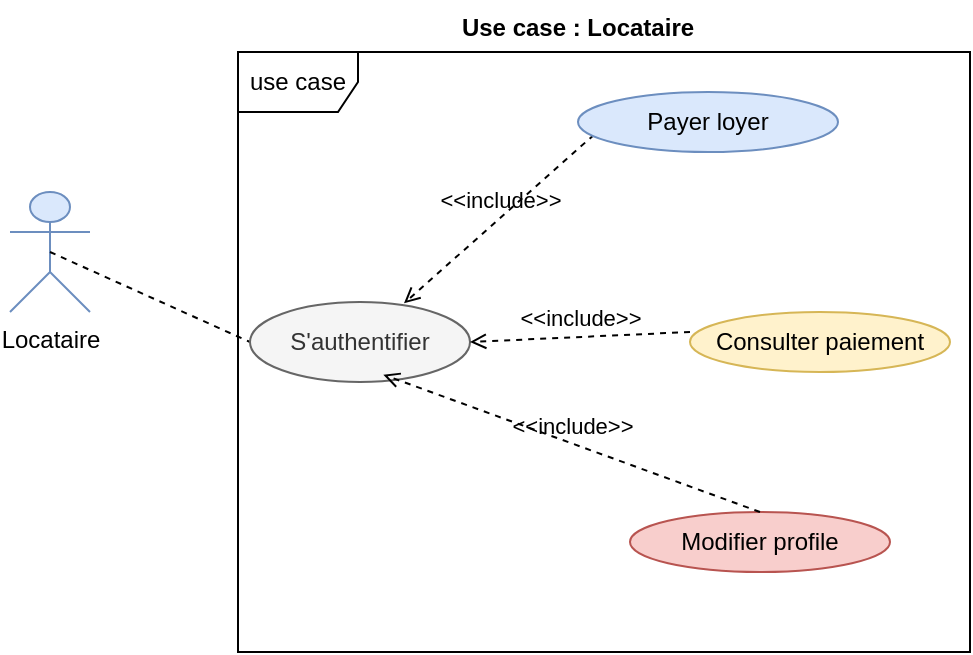 <mxfile version="16.4.7" type="github">
  <diagram id="7B3_lq2MieIHd5UeSroE" name="Page-1">
    <mxGraphModel dx="782" dy="418" grid="1" gridSize="10" guides="1" tooltips="1" connect="1" arrows="1" fold="1" page="1" pageScale="1" pageWidth="827" pageHeight="1169" math="0" shadow="0">
      <root>
        <mxCell id="0" />
        <mxCell id="1" parent="0" />
        <mxCell id="rX-uBGYNyZ_TR_ayeF2w-3" value="Locataire" style="shape=umlActor;verticalLabelPosition=bottom;verticalAlign=top;html=1;outlineConnect=0;fillColor=#dae8fc;strokeColor=#6c8ebf;" vertex="1" parent="1">
          <mxGeometry x="130" y="170" width="40" height="60" as="geometry" />
        </mxCell>
        <mxCell id="rX-uBGYNyZ_TR_ayeF2w-20" value="&amp;lt;&amp;lt;include&amp;gt;&amp;gt;" style="html=1;verticalAlign=bottom;labelBackgroundColor=none;endArrow=open;endFill=0;dashed=1;rounded=0;exitX=0.062;exitY=0.711;exitDx=0;exitDy=0;exitPerimeter=0;entryX=0.7;entryY=0.017;entryDx=0;entryDy=0;entryPerimeter=0;" edge="1" parent="1" source="rX-uBGYNyZ_TR_ayeF2w-30" target="rX-uBGYNyZ_TR_ayeF2w-23">
          <mxGeometry width="160" relative="1" as="geometry">
            <mxPoint x="240" y="160" as="sourcePoint" />
            <mxPoint x="400" y="160" as="targetPoint" />
          </mxGeometry>
        </mxCell>
        <mxCell id="rX-uBGYNyZ_TR_ayeF2w-21" value="" style="endArrow=none;dashed=1;html=1;rounded=0;exitX=0.5;exitY=0.5;exitDx=0;exitDy=0;exitPerimeter=0;entryX=0;entryY=0.5;entryDx=0;entryDy=0;" edge="1" parent="1" source="rX-uBGYNyZ_TR_ayeF2w-3" target="rX-uBGYNyZ_TR_ayeF2w-23">
          <mxGeometry width="50" height="50" relative="1" as="geometry">
            <mxPoint x="150" y="200" as="sourcePoint" />
            <mxPoint x="150" y="300" as="targetPoint" />
          </mxGeometry>
        </mxCell>
        <mxCell id="rX-uBGYNyZ_TR_ayeF2w-22" value="use case" style="shape=umlFrame;whiteSpace=wrap;html=1;" vertex="1" parent="1">
          <mxGeometry x="244" y="100" width="366" height="300" as="geometry" />
        </mxCell>
        <mxCell id="rX-uBGYNyZ_TR_ayeF2w-23" value="S&#39;authentifier" style="ellipse;whiteSpace=wrap;html=1;fillColor=#f5f5f5;strokeColor=#666666;fontColor=#333333;" vertex="1" parent="1">
          <mxGeometry x="250" y="225" width="110" height="40" as="geometry" />
        </mxCell>
        <mxCell id="rX-uBGYNyZ_TR_ayeF2w-27" value="Modifier profile" style="ellipse;whiteSpace=wrap;html=1;fillColor=#f8cecc;strokeColor=#b85450;" vertex="1" parent="1">
          <mxGeometry x="440" y="330" width="130" height="30" as="geometry" />
        </mxCell>
        <mxCell id="rX-uBGYNyZ_TR_ayeF2w-29" value="Consulter paiement" style="ellipse;whiteSpace=wrap;html=1;fillColor=#fff2cc;strokeColor=#d6b656;" vertex="1" parent="1">
          <mxGeometry x="470" y="230" width="130" height="30" as="geometry" />
        </mxCell>
        <mxCell id="rX-uBGYNyZ_TR_ayeF2w-30" value="Payer loyer" style="ellipse;whiteSpace=wrap;html=1;fillColor=#dae8fc;strokeColor=#6c8ebf;" vertex="1" parent="1">
          <mxGeometry x="414" y="120" width="130" height="30" as="geometry" />
        </mxCell>
        <mxCell id="rX-uBGYNyZ_TR_ayeF2w-31" value="&amp;lt;&amp;lt;include&amp;gt;&amp;gt;" style="html=1;verticalAlign=bottom;labelBackgroundColor=none;endArrow=open;endFill=0;dashed=1;rounded=0;entryX=1;entryY=0.5;entryDx=0;entryDy=0;" edge="1" parent="1" target="rX-uBGYNyZ_TR_ayeF2w-23">
          <mxGeometry width="160" relative="1" as="geometry">
            <mxPoint x="470" y="240" as="sourcePoint" />
            <mxPoint x="370" y="220" as="targetPoint" />
          </mxGeometry>
        </mxCell>
        <mxCell id="rX-uBGYNyZ_TR_ayeF2w-34" value="&amp;lt;&amp;lt;include&amp;gt;&amp;gt;" style="html=1;verticalAlign=bottom;labelBackgroundColor=none;endArrow=open;endFill=0;dashed=1;rounded=0;entryX=0.606;entryY=0.908;entryDx=0;entryDy=0;exitX=0.5;exitY=0;exitDx=0;exitDy=0;entryPerimeter=0;" edge="1" parent="1" source="rX-uBGYNyZ_TR_ayeF2w-27" target="rX-uBGYNyZ_TR_ayeF2w-23">
          <mxGeometry width="160" relative="1" as="geometry">
            <mxPoint x="480" y="250" as="sourcePoint" />
            <mxPoint x="370" y="255" as="targetPoint" />
          </mxGeometry>
        </mxCell>
        <mxCell id="rX-uBGYNyZ_TR_ayeF2w-35" value="Use case : Locataire" style="text;align=center;fontStyle=1;verticalAlign=middle;spacingLeft=3;spacingRight=3;strokeColor=none;rotatable=0;points=[[0,0.5],[1,0.5]];portConstraint=eastwest;" vertex="1" parent="1">
          <mxGeometry x="374" y="74" width="80" height="26" as="geometry" />
        </mxCell>
      </root>
    </mxGraphModel>
  </diagram>
</mxfile>
